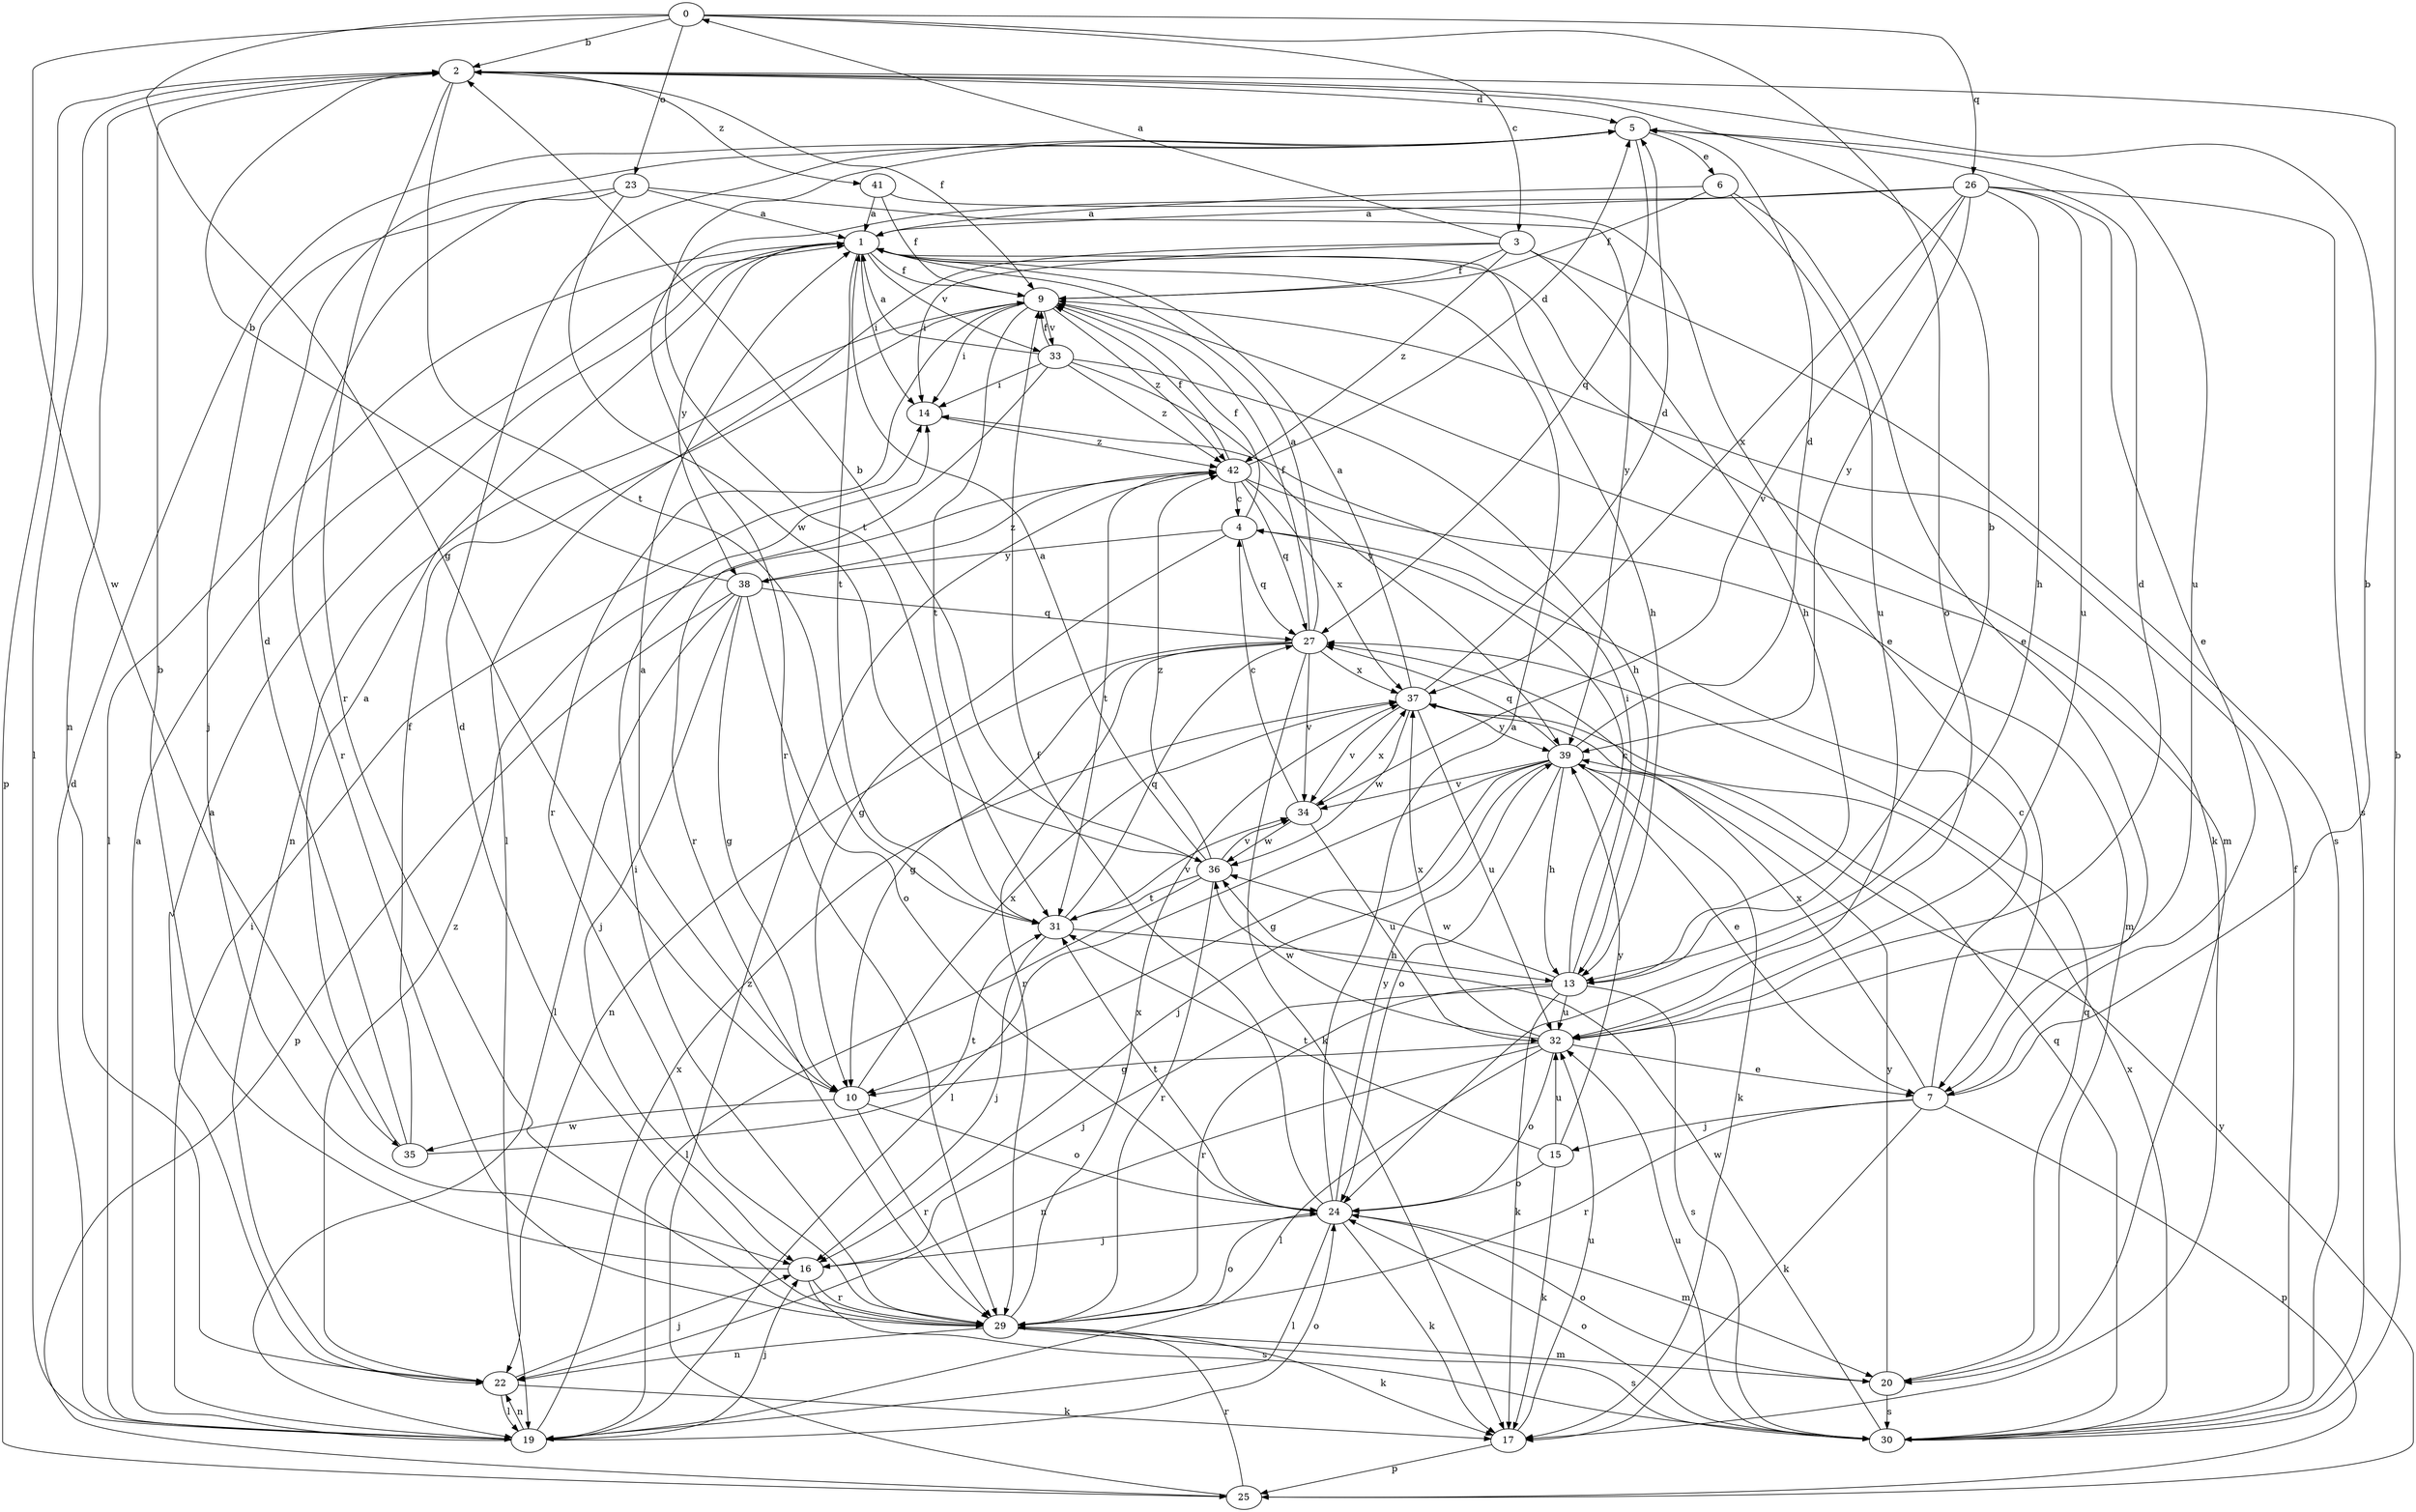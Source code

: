 strict digraph  {
0;
1;
2;
3;
4;
5;
6;
7;
9;
10;
13;
14;
15;
16;
17;
19;
20;
22;
23;
24;
25;
26;
27;
29;
30;
31;
32;
33;
34;
35;
36;
37;
38;
39;
41;
42;
0 -> 2  [label=b];
0 -> 3  [label=c];
0 -> 10  [label=g];
0 -> 23  [label=o];
0 -> 24  [label=o];
0 -> 26  [label=q];
0 -> 35  [label=w];
1 -> 9  [label=f];
1 -> 13  [label=h];
1 -> 14  [label=i];
1 -> 17  [label=k];
1 -> 19  [label=l];
1 -> 31  [label=t];
1 -> 33  [label=v];
1 -> 38  [label=y];
2 -> 5  [label=d];
2 -> 9  [label=f];
2 -> 19  [label=l];
2 -> 22  [label=n];
2 -> 25  [label=p];
2 -> 29  [label=r];
2 -> 31  [label=t];
2 -> 41  [label=z];
3 -> 0  [label=a];
3 -> 9  [label=f];
3 -> 13  [label=h];
3 -> 14  [label=i];
3 -> 19  [label=l];
3 -> 30  [label=s];
3 -> 42  [label=z];
4 -> 9  [label=f];
4 -> 10  [label=g];
4 -> 27  [label=q];
4 -> 38  [label=y];
5 -> 6  [label=e];
5 -> 27  [label=q];
5 -> 31  [label=t];
5 -> 32  [label=u];
6 -> 1  [label=a];
6 -> 7  [label=e];
6 -> 9  [label=f];
6 -> 32  [label=u];
7 -> 2  [label=b];
7 -> 4  [label=c];
7 -> 15  [label=j];
7 -> 17  [label=k];
7 -> 25  [label=p];
7 -> 29  [label=r];
7 -> 37  [label=x];
9 -> 14  [label=i];
9 -> 20  [label=m];
9 -> 22  [label=n];
9 -> 29  [label=r];
9 -> 31  [label=t];
9 -> 33  [label=v];
9 -> 42  [label=z];
10 -> 1  [label=a];
10 -> 24  [label=o];
10 -> 29  [label=r];
10 -> 35  [label=w];
10 -> 37  [label=x];
13 -> 2  [label=b];
13 -> 4  [label=c];
13 -> 14  [label=i];
13 -> 16  [label=j];
13 -> 17  [label=k];
13 -> 29  [label=r];
13 -> 30  [label=s];
13 -> 32  [label=u];
13 -> 36  [label=w];
14 -> 42  [label=z];
15 -> 17  [label=k];
15 -> 24  [label=o];
15 -> 31  [label=t];
15 -> 32  [label=u];
15 -> 39  [label=y];
16 -> 2  [label=b];
16 -> 29  [label=r];
16 -> 30  [label=s];
17 -> 25  [label=p];
17 -> 32  [label=u];
19 -> 1  [label=a];
19 -> 5  [label=d];
19 -> 14  [label=i];
19 -> 16  [label=j];
19 -> 22  [label=n];
19 -> 24  [label=o];
19 -> 37  [label=x];
20 -> 24  [label=o];
20 -> 27  [label=q];
20 -> 30  [label=s];
20 -> 39  [label=y];
22 -> 1  [label=a];
22 -> 16  [label=j];
22 -> 17  [label=k];
22 -> 19  [label=l];
22 -> 42  [label=z];
23 -> 1  [label=a];
23 -> 16  [label=j];
23 -> 29  [label=r];
23 -> 36  [label=w];
23 -> 39  [label=y];
24 -> 1  [label=a];
24 -> 9  [label=f];
24 -> 16  [label=j];
24 -> 17  [label=k];
24 -> 19  [label=l];
24 -> 20  [label=m];
24 -> 31  [label=t];
24 -> 39  [label=y];
25 -> 29  [label=r];
25 -> 39  [label=y];
25 -> 42  [label=z];
26 -> 1  [label=a];
26 -> 7  [label=e];
26 -> 13  [label=h];
26 -> 29  [label=r];
26 -> 30  [label=s];
26 -> 32  [label=u];
26 -> 34  [label=v];
26 -> 37  [label=x];
26 -> 39  [label=y];
27 -> 1  [label=a];
27 -> 9  [label=f];
27 -> 10  [label=g];
27 -> 17  [label=k];
27 -> 22  [label=n];
27 -> 29  [label=r];
27 -> 34  [label=v];
27 -> 37  [label=x];
29 -> 5  [label=d];
29 -> 14  [label=i];
29 -> 17  [label=k];
29 -> 20  [label=m];
29 -> 22  [label=n];
29 -> 24  [label=o];
29 -> 30  [label=s];
29 -> 37  [label=x];
30 -> 2  [label=b];
30 -> 9  [label=f];
30 -> 24  [label=o];
30 -> 27  [label=q];
30 -> 32  [label=u];
30 -> 36  [label=w];
30 -> 37  [label=x];
31 -> 13  [label=h];
31 -> 16  [label=j];
31 -> 27  [label=q];
31 -> 34  [label=v];
32 -> 5  [label=d];
32 -> 7  [label=e];
32 -> 10  [label=g];
32 -> 19  [label=l];
32 -> 22  [label=n];
32 -> 24  [label=o];
32 -> 36  [label=w];
32 -> 37  [label=x];
33 -> 1  [label=a];
33 -> 9  [label=f];
33 -> 13  [label=h];
33 -> 14  [label=i];
33 -> 29  [label=r];
33 -> 39  [label=y];
33 -> 42  [label=z];
34 -> 4  [label=c];
34 -> 32  [label=u];
34 -> 36  [label=w];
34 -> 37  [label=x];
35 -> 1  [label=a];
35 -> 5  [label=d];
35 -> 9  [label=f];
35 -> 31  [label=t];
36 -> 1  [label=a];
36 -> 2  [label=b];
36 -> 19  [label=l];
36 -> 29  [label=r];
36 -> 31  [label=t];
36 -> 34  [label=v];
36 -> 42  [label=z];
37 -> 1  [label=a];
37 -> 5  [label=d];
37 -> 32  [label=u];
37 -> 34  [label=v];
37 -> 36  [label=w];
37 -> 39  [label=y];
38 -> 2  [label=b];
38 -> 10  [label=g];
38 -> 16  [label=j];
38 -> 19  [label=l];
38 -> 24  [label=o];
38 -> 25  [label=p];
38 -> 27  [label=q];
38 -> 42  [label=z];
39 -> 5  [label=d];
39 -> 7  [label=e];
39 -> 10  [label=g];
39 -> 13  [label=h];
39 -> 16  [label=j];
39 -> 17  [label=k];
39 -> 19  [label=l];
39 -> 24  [label=o];
39 -> 27  [label=q];
39 -> 34  [label=v];
41 -> 1  [label=a];
41 -> 7  [label=e];
41 -> 9  [label=f];
42 -> 4  [label=c];
42 -> 5  [label=d];
42 -> 9  [label=f];
42 -> 20  [label=m];
42 -> 27  [label=q];
42 -> 31  [label=t];
42 -> 37  [label=x];
}
